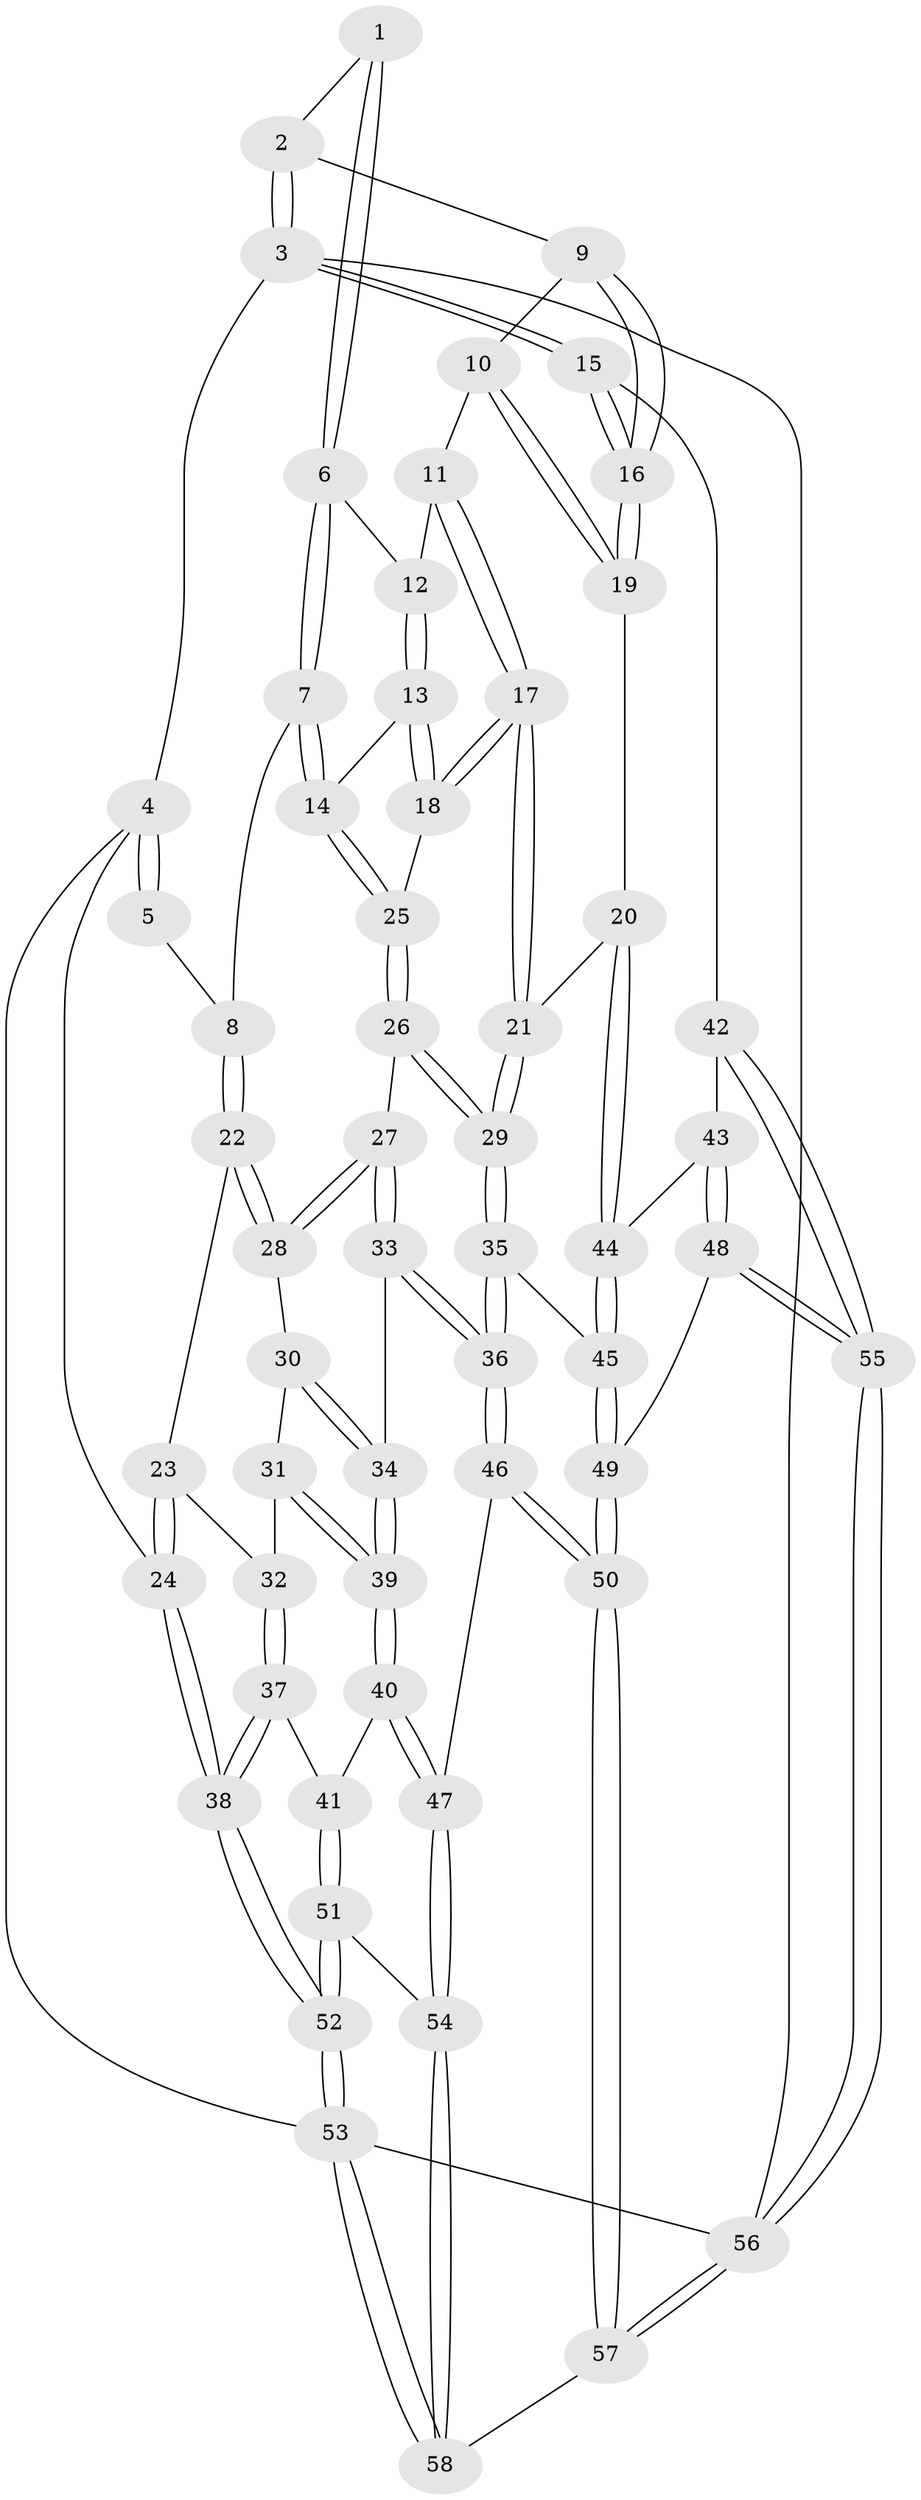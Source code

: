// Generated by graph-tools (version 1.1) at 2025/51/03/09/25 03:51:06]
// undirected, 58 vertices, 142 edges
graph export_dot {
graph [start="1"]
  node [color=gray90,style=filled];
  1 [pos="+0.5777489766613834+0"];
  2 [pos="+0.8597210008640407+0"];
  3 [pos="+1+0"];
  4 [pos="+0+0"];
  5 [pos="+0.18318150113873582+0"];
  6 [pos="+0.5269725240325582+0.10826479140504802"];
  7 [pos="+0.384365829145181+0.1620915461107107"];
  8 [pos="+0.2548226894682837+0.13134450323407312"];
  9 [pos="+0.7969539599033382+0.12238531504050089"];
  10 [pos="+0.7771599620587859+0.14336358732427243"];
  11 [pos="+0.757464506746489+0.15306211493685665"];
  12 [pos="+0.5846169731433709+0.16962378744142742"];
  13 [pos="+0.5748687556553846+0.23833805783723358"];
  14 [pos="+0.4584730016926989+0.3056337857884045"];
  15 [pos="+1+0.3531078676578139"];
  16 [pos="+1+0.3440139971230832"];
  17 [pos="+0.655650298149513+0.3568142721548862"];
  18 [pos="+0.6460989093342054+0.34582866638572024"];
  19 [pos="+0.810517084435484+0.3990953276074799"];
  20 [pos="+0.7657514893397563+0.43038773557541954"];
  21 [pos="+0.6762735925698813+0.4307285667760893"];
  22 [pos="+0.1895999367369389+0.24832633171064716"];
  23 [pos="+0.07905630169066419+0.3045774895193779"];
  24 [pos="+0+0.29939579345250983"];
  25 [pos="+0.45653692587406225+0.3164579469757104"];
  26 [pos="+0.43832954220603376+0.3712405354101499"];
  27 [pos="+0.37086861174644803+0.4170903354081338"];
  28 [pos="+0.35402746235467947+0.4156871823492146"];
  29 [pos="+0.6450248548210913+0.457984428779276"];
  30 [pos="+0.3480460103687505+0.4220222754011759"];
  31 [pos="+0.2615541764105079+0.49497321781063824"];
  32 [pos="+0.14020154003771276+0.46365743366227935"];
  33 [pos="+0.4692242733847415+0.5946253810007974"];
  34 [pos="+0.32712211511256223+0.605708653127693"];
  35 [pos="+0.6201678338736724+0.5167720635765349"];
  36 [pos="+0.49490914332530395+0.6126238862726505"];
  37 [pos="+0.11790162287661843+0.5417468631393917"];
  38 [pos="+0+0.5513726359037082"];
  39 [pos="+0.25120287795942453+0.6296751494929881"];
  40 [pos="+0.22130781429207502+0.6676057512109121"];
  41 [pos="+0.1619762747092134+0.6438823406361904"];
  42 [pos="+1+0.5593488359322704"];
  43 [pos="+0.9159761368713716+0.6136496287833173"];
  44 [pos="+0.8407332547219003+0.5814686289595936"];
  45 [pos="+0.726444427151873+0.6627649967127561"];
  46 [pos="+0.49583450273505664+0.6450370529232416"];
  47 [pos="+0.2554696953285207+0.764687729798376"];
  48 [pos="+0.8306486667089289+0.8254757661378791"];
  49 [pos="+0.7048235996246016+0.8404466552232083"];
  50 [pos="+0.6013209025328367+0.9102963646680038"];
  51 [pos="+0+0.7778540353878786"];
  52 [pos="+0+0.7801540426290496"];
  53 [pos="+0+1"];
  54 [pos="+0.2555851612064284+0.8157034370910992"];
  55 [pos="+1+1"];
  56 [pos="+1+1"];
  57 [pos="+0.5258139163222385+1"];
  58 [pos="+0.35908354426342676+1"];
  1 -- 2;
  1 -- 6;
  1 -- 6;
  2 -- 3;
  2 -- 3;
  2 -- 9;
  3 -- 4;
  3 -- 15;
  3 -- 15;
  3 -- 56;
  4 -- 5;
  4 -- 5;
  4 -- 24;
  4 -- 53;
  5 -- 8;
  6 -- 7;
  6 -- 7;
  6 -- 12;
  7 -- 8;
  7 -- 14;
  7 -- 14;
  8 -- 22;
  8 -- 22;
  9 -- 10;
  9 -- 16;
  9 -- 16;
  10 -- 11;
  10 -- 19;
  10 -- 19;
  11 -- 12;
  11 -- 17;
  11 -- 17;
  12 -- 13;
  12 -- 13;
  13 -- 14;
  13 -- 18;
  13 -- 18;
  14 -- 25;
  14 -- 25;
  15 -- 16;
  15 -- 16;
  15 -- 42;
  16 -- 19;
  16 -- 19;
  17 -- 18;
  17 -- 18;
  17 -- 21;
  17 -- 21;
  18 -- 25;
  19 -- 20;
  20 -- 21;
  20 -- 44;
  20 -- 44;
  21 -- 29;
  21 -- 29;
  22 -- 23;
  22 -- 28;
  22 -- 28;
  23 -- 24;
  23 -- 24;
  23 -- 32;
  24 -- 38;
  24 -- 38;
  25 -- 26;
  25 -- 26;
  26 -- 27;
  26 -- 29;
  26 -- 29;
  27 -- 28;
  27 -- 28;
  27 -- 33;
  27 -- 33;
  28 -- 30;
  29 -- 35;
  29 -- 35;
  30 -- 31;
  30 -- 34;
  30 -- 34;
  31 -- 32;
  31 -- 39;
  31 -- 39;
  32 -- 37;
  32 -- 37;
  33 -- 34;
  33 -- 36;
  33 -- 36;
  34 -- 39;
  34 -- 39;
  35 -- 36;
  35 -- 36;
  35 -- 45;
  36 -- 46;
  36 -- 46;
  37 -- 38;
  37 -- 38;
  37 -- 41;
  38 -- 52;
  38 -- 52;
  39 -- 40;
  39 -- 40;
  40 -- 41;
  40 -- 47;
  40 -- 47;
  41 -- 51;
  41 -- 51;
  42 -- 43;
  42 -- 55;
  42 -- 55;
  43 -- 44;
  43 -- 48;
  43 -- 48;
  44 -- 45;
  44 -- 45;
  45 -- 49;
  45 -- 49;
  46 -- 47;
  46 -- 50;
  46 -- 50;
  47 -- 54;
  47 -- 54;
  48 -- 49;
  48 -- 55;
  48 -- 55;
  49 -- 50;
  49 -- 50;
  50 -- 57;
  50 -- 57;
  51 -- 52;
  51 -- 52;
  51 -- 54;
  52 -- 53;
  52 -- 53;
  53 -- 58;
  53 -- 58;
  53 -- 56;
  54 -- 58;
  54 -- 58;
  55 -- 56;
  55 -- 56;
  56 -- 57;
  56 -- 57;
  57 -- 58;
}

